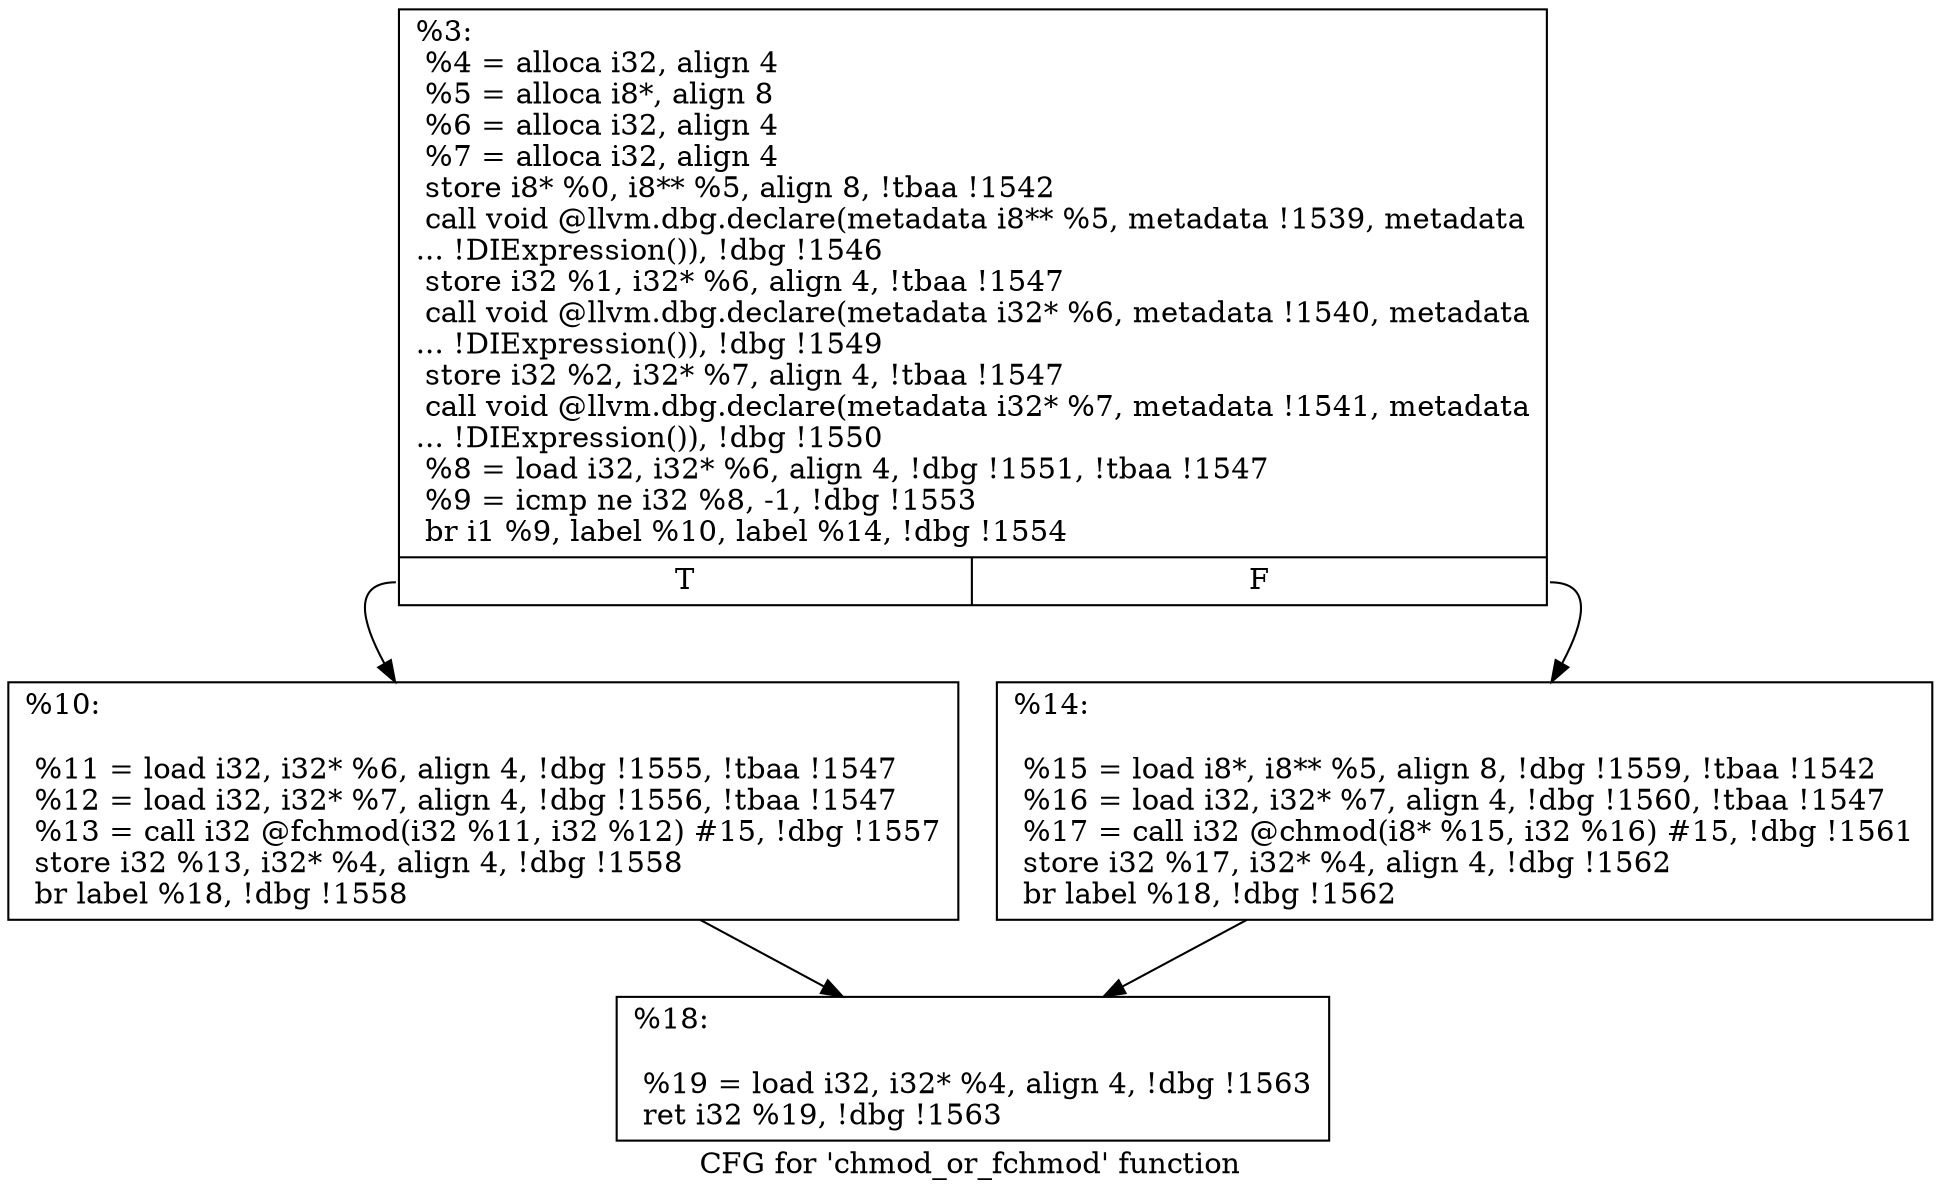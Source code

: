 digraph "CFG for 'chmod_or_fchmod' function" {
	label="CFG for 'chmod_or_fchmod' function";

	Node0x2c48050 [shape=record,label="{%3:\l  %4 = alloca i32, align 4\l  %5 = alloca i8*, align 8\l  %6 = alloca i32, align 4\l  %7 = alloca i32, align 4\l  store i8* %0, i8** %5, align 8, !tbaa !1542\l  call void @llvm.dbg.declare(metadata i8** %5, metadata !1539, metadata\l... !DIExpression()), !dbg !1546\l  store i32 %1, i32* %6, align 4, !tbaa !1547\l  call void @llvm.dbg.declare(metadata i32* %6, metadata !1540, metadata\l... !DIExpression()), !dbg !1549\l  store i32 %2, i32* %7, align 4, !tbaa !1547\l  call void @llvm.dbg.declare(metadata i32* %7, metadata !1541, metadata\l... !DIExpression()), !dbg !1550\l  %8 = load i32, i32* %6, align 4, !dbg !1551, !tbaa !1547\l  %9 = icmp ne i32 %8, -1, !dbg !1553\l  br i1 %9, label %10, label %14, !dbg !1554\l|{<s0>T|<s1>F}}"];
	Node0x2c48050:s0 -> Node0x2c49580;
	Node0x2c48050:s1 -> Node0x2c495d0;
	Node0x2c49580 [shape=record,label="{%10:\l\l  %11 = load i32, i32* %6, align 4, !dbg !1555, !tbaa !1547\l  %12 = load i32, i32* %7, align 4, !dbg !1556, !tbaa !1547\l  %13 = call i32 @fchmod(i32 %11, i32 %12) #15, !dbg !1557\l  store i32 %13, i32* %4, align 4, !dbg !1558\l  br label %18, !dbg !1558\l}"];
	Node0x2c49580 -> Node0x2c49620;
	Node0x2c495d0 [shape=record,label="{%14:\l\l  %15 = load i8*, i8** %5, align 8, !dbg !1559, !tbaa !1542\l  %16 = load i32, i32* %7, align 4, !dbg !1560, !tbaa !1547\l  %17 = call i32 @chmod(i8* %15, i32 %16) #15, !dbg !1561\l  store i32 %17, i32* %4, align 4, !dbg !1562\l  br label %18, !dbg !1562\l}"];
	Node0x2c495d0 -> Node0x2c49620;
	Node0x2c49620 [shape=record,label="{%18:\l\l  %19 = load i32, i32* %4, align 4, !dbg !1563\l  ret i32 %19, !dbg !1563\l}"];
}
